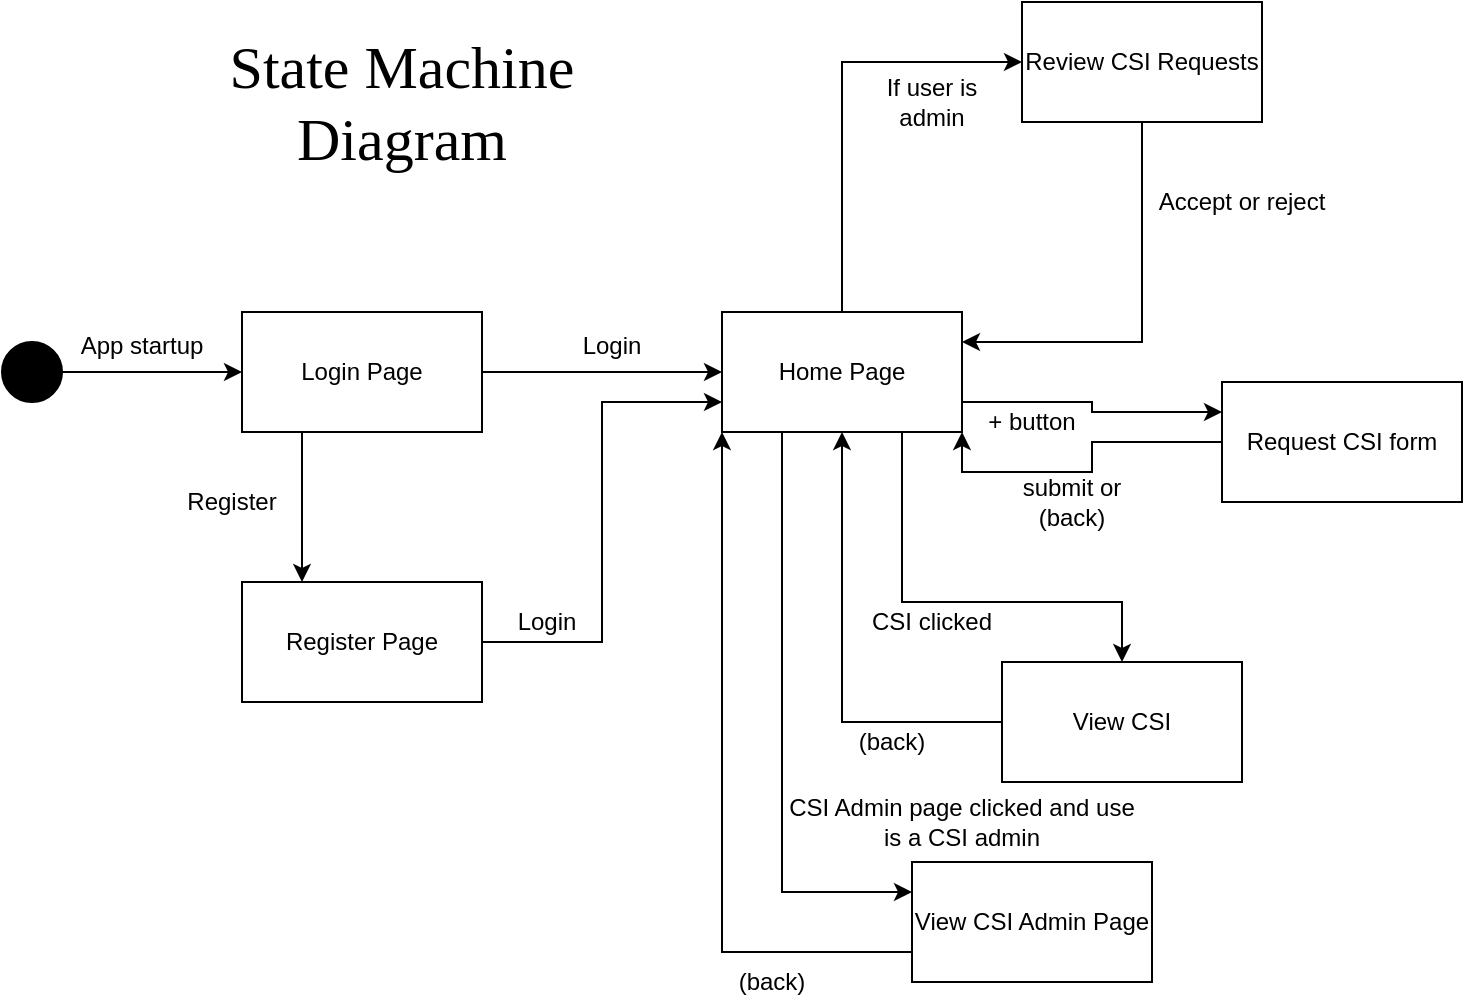 <mxfile version="13.1.1" type="github">
  <diagram id="LUdY4_xpi0KiNuSoMbE5" name="Page-1">
    <mxGraphModel dx="1422" dy="1813" grid="1" gridSize="10" guides="1" tooltips="1" connect="1" arrows="1" fold="1" page="1" pageScale="1" pageWidth="850" pageHeight="1100" math="0" shadow="0">
      <root>
        <mxCell id="0" />
        <mxCell id="1" parent="0" />
        <mxCell id="PKyjZfos0Iyk5XxEU7YQ-5" style="edgeStyle=orthogonalEdgeStyle;rounded=0;orthogonalLoop=1;jettySize=auto;html=1;exitX=1;exitY=0.5;exitDx=0;exitDy=0;entryX=0;entryY=0.5;entryDx=0;entryDy=0;" parent="1" source="PKyjZfos0Iyk5XxEU7YQ-1" target="PKyjZfos0Iyk5XxEU7YQ-4" edge="1">
          <mxGeometry relative="1" as="geometry" />
        </mxCell>
        <mxCell id="PKyjZfos0Iyk5XxEU7YQ-1" value="" style="ellipse;whiteSpace=wrap;html=1;aspect=fixed;fillColor=#000000;" parent="1" vertex="1">
          <mxGeometry x="120" y="80" width="30" height="30" as="geometry" />
        </mxCell>
        <mxCell id="PKyjZfos0Iyk5XxEU7YQ-8" style="edgeStyle=orthogonalEdgeStyle;rounded=0;orthogonalLoop=1;jettySize=auto;html=1;exitX=1;exitY=0.5;exitDx=0;exitDy=0;entryX=0;entryY=0.5;entryDx=0;entryDy=0;" parent="1" source="PKyjZfos0Iyk5XxEU7YQ-4" target="PKyjZfos0Iyk5XxEU7YQ-7" edge="1">
          <mxGeometry relative="1" as="geometry" />
        </mxCell>
        <mxCell id="Et5zAZnM-OoE2oRhIEQK-2" style="edgeStyle=orthogonalEdgeStyle;rounded=0;jumpSize=6;orthogonalLoop=1;jettySize=auto;html=1;exitX=0.25;exitY=1;exitDx=0;exitDy=0;entryX=0.25;entryY=0;entryDx=0;entryDy=0;endArrow=classic;endFill=1;endSize=6;" edge="1" parent="1" source="PKyjZfos0Iyk5XxEU7YQ-4" target="Et5zAZnM-OoE2oRhIEQK-1">
          <mxGeometry relative="1" as="geometry" />
        </mxCell>
        <mxCell id="PKyjZfos0Iyk5XxEU7YQ-4" value="Login Page" style="rounded=0;whiteSpace=wrap;html=1;fillColor=#FFFFFF;" parent="1" vertex="1">
          <mxGeometry x="240" y="65" width="120" height="60" as="geometry" />
        </mxCell>
        <mxCell id="PKyjZfos0Iyk5XxEU7YQ-6" value="App startup" style="text;html=1;strokeColor=none;fillColor=none;align=center;verticalAlign=middle;whiteSpace=wrap;rounded=0;" parent="1" vertex="1">
          <mxGeometry x="155" y="72" width="70" height="20" as="geometry" />
        </mxCell>
        <mxCell id="vPZERwPmIaohPqJWBLdZ-5" style="edgeStyle=orthogonalEdgeStyle;rounded=0;orthogonalLoop=1;jettySize=auto;html=1;exitX=0.5;exitY=0;exitDx=0;exitDy=0;entryX=0;entryY=0.5;entryDx=0;entryDy=0;endArrow=classic;endFill=1;" parent="1" source="PKyjZfos0Iyk5XxEU7YQ-7" target="vPZERwPmIaohPqJWBLdZ-2" edge="1">
          <mxGeometry relative="1" as="geometry" />
        </mxCell>
        <mxCell id="vPZERwPmIaohPqJWBLdZ-15" style="edgeStyle=orthogonalEdgeStyle;rounded=0;orthogonalLoop=1;jettySize=auto;html=1;exitX=0.75;exitY=1;exitDx=0;exitDy=0;entryX=0.5;entryY=0;entryDx=0;entryDy=0;endArrow=classic;endFill=1;" parent="1" source="PKyjZfos0Iyk5XxEU7YQ-7" target="vPZERwPmIaohPqJWBLdZ-14" edge="1">
          <mxGeometry relative="1" as="geometry">
            <Array as="points">
              <mxPoint x="570" y="210" />
              <mxPoint x="680" y="210" />
            </Array>
          </mxGeometry>
        </mxCell>
        <mxCell id="vPZERwPmIaohPqJWBLdZ-21" style="edgeStyle=orthogonalEdgeStyle;rounded=0;orthogonalLoop=1;jettySize=auto;html=1;exitX=1;exitY=0.75;exitDx=0;exitDy=0;entryX=0;entryY=0.25;entryDx=0;entryDy=0;endArrow=classic;endFill=1;" parent="1" source="PKyjZfos0Iyk5XxEU7YQ-7" target="vPZERwPmIaohPqJWBLdZ-8" edge="1">
          <mxGeometry relative="1" as="geometry" />
        </mxCell>
        <mxCell id="Et5zAZnM-OoE2oRhIEQK-7" style="edgeStyle=orthogonalEdgeStyle;rounded=0;jumpSize=6;orthogonalLoop=1;jettySize=auto;html=1;exitX=0.25;exitY=1;exitDx=0;exitDy=0;entryX=0;entryY=0.25;entryDx=0;entryDy=0;endArrow=classic;endFill=1;endSize=6;" edge="1" parent="1" source="PKyjZfos0Iyk5XxEU7YQ-7" target="Et5zAZnM-OoE2oRhIEQK-6">
          <mxGeometry relative="1" as="geometry" />
        </mxCell>
        <mxCell id="PKyjZfos0Iyk5XxEU7YQ-7" value="Home Page" style="rounded=0;whiteSpace=wrap;html=1;fillColor=#FFFFFF;" parent="1" vertex="1">
          <mxGeometry x="480" y="65" width="120" height="60" as="geometry" />
        </mxCell>
        <mxCell id="PKyjZfos0Iyk5XxEU7YQ-9" value="Login" style="text;html=1;strokeColor=none;fillColor=none;align=center;verticalAlign=middle;whiteSpace=wrap;rounded=0;" parent="1" vertex="1">
          <mxGeometry x="390" y="72" width="70" height="20" as="geometry" />
        </mxCell>
        <mxCell id="vPZERwPmIaohPqJWBLdZ-6" style="edgeStyle=orthogonalEdgeStyle;rounded=0;orthogonalLoop=1;jettySize=auto;html=1;exitX=0.5;exitY=1;exitDx=0;exitDy=0;entryX=1;entryY=0.25;entryDx=0;entryDy=0;endArrow=classic;endFill=1;" parent="1" source="vPZERwPmIaohPqJWBLdZ-2" target="PKyjZfos0Iyk5XxEU7YQ-7" edge="1">
          <mxGeometry relative="1" as="geometry" />
        </mxCell>
        <mxCell id="vPZERwPmIaohPqJWBLdZ-2" value="Review CSI Requests" style="rounded=0;whiteSpace=wrap;html=1;fillColor=#FFFFFF;" parent="1" vertex="1">
          <mxGeometry x="630" y="-90" width="120" height="60" as="geometry" />
        </mxCell>
        <mxCell id="vPZERwPmIaohPqJWBLdZ-4" value="If user is admin" style="text;html=1;strokeColor=none;fillColor=none;align=center;verticalAlign=middle;whiteSpace=wrap;rounded=0;" parent="1" vertex="1">
          <mxGeometry x="550" y="-50" width="70" height="20" as="geometry" />
        </mxCell>
        <mxCell id="vPZERwPmIaohPqJWBLdZ-7" value="Accept or reject" style="text;html=1;strokeColor=none;fillColor=none;align=center;verticalAlign=middle;whiteSpace=wrap;rounded=0;" parent="1" vertex="1">
          <mxGeometry x="690" width="100" height="20" as="geometry" />
        </mxCell>
        <mxCell id="vPZERwPmIaohPqJWBLdZ-10" style="edgeStyle=orthogonalEdgeStyle;rounded=0;orthogonalLoop=1;jettySize=auto;html=1;exitX=0;exitY=0.5;exitDx=0;exitDy=0;entryX=1;entryY=1;entryDx=0;entryDy=0;endArrow=classic;endFill=1;" parent="1" source="vPZERwPmIaohPqJWBLdZ-8" target="PKyjZfos0Iyk5XxEU7YQ-7" edge="1">
          <mxGeometry relative="1" as="geometry" />
        </mxCell>
        <mxCell id="vPZERwPmIaohPqJWBLdZ-8" value="Request CSI form" style="rounded=0;whiteSpace=wrap;html=1;fillColor=#FFFFFF;" parent="1" vertex="1">
          <mxGeometry x="730" y="100" width="120" height="60" as="geometry" />
        </mxCell>
        <mxCell id="vPZERwPmIaohPqJWBLdZ-12" value="+ button" style="text;html=1;strokeColor=none;fillColor=none;align=center;verticalAlign=middle;whiteSpace=wrap;rounded=0;" parent="1" vertex="1">
          <mxGeometry x="610" y="110" width="50" height="20" as="geometry" />
        </mxCell>
        <mxCell id="vPZERwPmIaohPqJWBLdZ-13" value="submit or (back)" style="text;html=1;strokeColor=none;fillColor=none;align=center;verticalAlign=middle;whiteSpace=wrap;rounded=0;" parent="1" vertex="1">
          <mxGeometry x="620" y="150" width="70" height="20" as="geometry" />
        </mxCell>
        <mxCell id="vPZERwPmIaohPqJWBLdZ-17" style="edgeStyle=orthogonalEdgeStyle;rounded=0;orthogonalLoop=1;jettySize=auto;html=1;exitX=0;exitY=0.5;exitDx=0;exitDy=0;entryX=0.5;entryY=1;entryDx=0;entryDy=0;endArrow=classic;endFill=1;" parent="1" source="vPZERwPmIaohPqJWBLdZ-14" target="PKyjZfos0Iyk5XxEU7YQ-7" edge="1">
          <mxGeometry relative="1" as="geometry" />
        </mxCell>
        <mxCell id="vPZERwPmIaohPqJWBLdZ-14" value="View CSI" style="rounded=0;whiteSpace=wrap;html=1;fillColor=#FFFFFF;" parent="1" vertex="1">
          <mxGeometry x="620" y="240" width="120" height="60" as="geometry" />
        </mxCell>
        <mxCell id="vPZERwPmIaohPqJWBLdZ-16" value="CSI clicked" style="text;html=1;strokeColor=none;fillColor=none;align=center;verticalAlign=middle;whiteSpace=wrap;rounded=0;" parent="1" vertex="1">
          <mxGeometry x="550" y="210" width="70" height="20" as="geometry" />
        </mxCell>
        <mxCell id="vPZERwPmIaohPqJWBLdZ-20" value="(back)" style="text;html=1;strokeColor=none;fillColor=none;align=center;verticalAlign=middle;whiteSpace=wrap;rounded=0;" parent="1" vertex="1">
          <mxGeometry x="530" y="270" width="70" height="20" as="geometry" />
        </mxCell>
        <mxCell id="vPZERwPmIaohPqJWBLdZ-22" value="State Machine Diagram" style="text;html=1;strokeColor=none;fillColor=none;align=center;verticalAlign=middle;whiteSpace=wrap;rounded=0;fontFamily=Times New Roman;fontSize=30;" parent="1" vertex="1">
          <mxGeometry x="200" y="-80" width="240" height="80" as="geometry" />
        </mxCell>
        <mxCell id="Et5zAZnM-OoE2oRhIEQK-4" style="edgeStyle=orthogonalEdgeStyle;rounded=0;jumpSize=6;orthogonalLoop=1;jettySize=auto;html=1;exitX=1;exitY=0.5;exitDx=0;exitDy=0;entryX=0;entryY=0.75;entryDx=0;entryDy=0;endArrow=classic;endFill=1;endSize=6;" edge="1" parent="1" source="Et5zAZnM-OoE2oRhIEQK-1" target="PKyjZfos0Iyk5XxEU7YQ-7">
          <mxGeometry relative="1" as="geometry" />
        </mxCell>
        <mxCell id="Et5zAZnM-OoE2oRhIEQK-1" value="Register Page" style="rounded=0;whiteSpace=wrap;html=1;fillColor=#FFFFFF;" vertex="1" parent="1">
          <mxGeometry x="240" y="200" width="120" height="60" as="geometry" />
        </mxCell>
        <mxCell id="Et5zAZnM-OoE2oRhIEQK-3" value="Register" style="text;html=1;strokeColor=none;fillColor=none;align=center;verticalAlign=middle;whiteSpace=wrap;rounded=0;" vertex="1" parent="1">
          <mxGeometry x="200" y="150" width="70" height="20" as="geometry" />
        </mxCell>
        <mxCell id="Et5zAZnM-OoE2oRhIEQK-5" value="Login" style="text;html=1;strokeColor=none;fillColor=none;align=center;verticalAlign=middle;whiteSpace=wrap;rounded=0;" vertex="1" parent="1">
          <mxGeometry x="370" y="210" width="45" height="20" as="geometry" />
        </mxCell>
        <mxCell id="Et5zAZnM-OoE2oRhIEQK-10" style="edgeStyle=orthogonalEdgeStyle;rounded=0;jumpSize=6;orthogonalLoop=1;jettySize=auto;html=1;exitX=0;exitY=0.75;exitDx=0;exitDy=0;entryX=0;entryY=1;entryDx=0;entryDy=0;endArrow=classic;endFill=1;endSize=6;" edge="1" parent="1" source="Et5zAZnM-OoE2oRhIEQK-6" target="PKyjZfos0Iyk5XxEU7YQ-7">
          <mxGeometry relative="1" as="geometry" />
        </mxCell>
        <mxCell id="Et5zAZnM-OoE2oRhIEQK-6" value="View CSI Admin Page" style="rounded=0;whiteSpace=wrap;html=1;fillColor=#FFFFFF;" vertex="1" parent="1">
          <mxGeometry x="575" y="340" width="120" height="60" as="geometry" />
        </mxCell>
        <mxCell id="Et5zAZnM-OoE2oRhIEQK-8" value="CSI Admin page clicked and use is a CSI admin" style="text;html=1;strokeColor=none;fillColor=none;align=center;verticalAlign=middle;whiteSpace=wrap;rounded=0;" vertex="1" parent="1">
          <mxGeometry x="510" y="310" width="180" height="20" as="geometry" />
        </mxCell>
        <mxCell id="Et5zAZnM-OoE2oRhIEQK-11" value="(back)" style="text;html=1;strokeColor=none;fillColor=none;align=center;verticalAlign=middle;whiteSpace=wrap;rounded=0;" vertex="1" parent="1">
          <mxGeometry x="480" y="390" width="50" height="20" as="geometry" />
        </mxCell>
      </root>
    </mxGraphModel>
  </diagram>
</mxfile>
